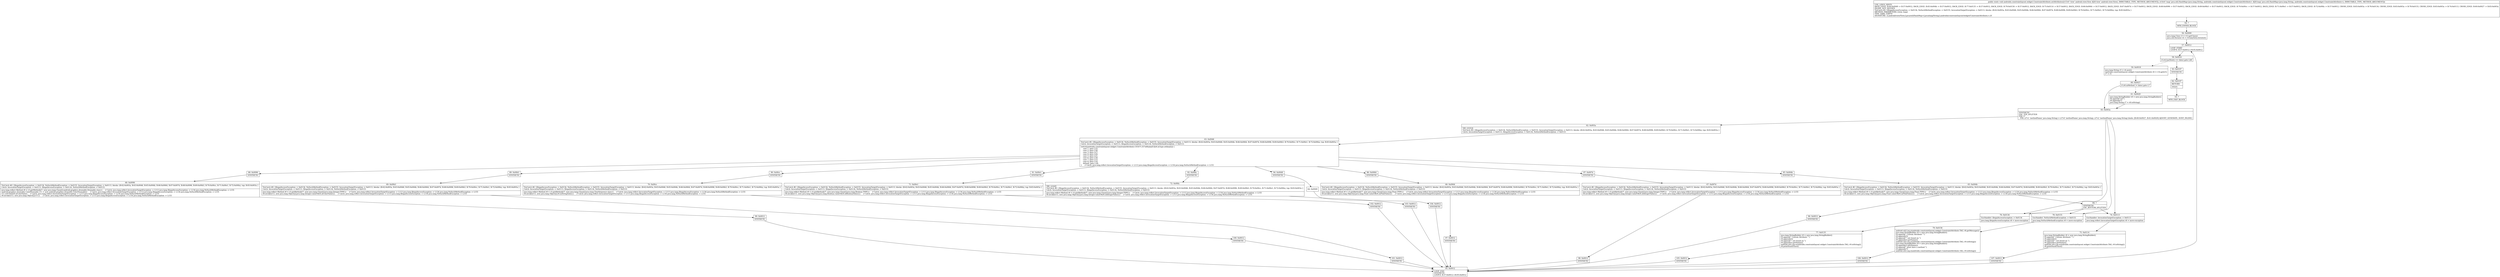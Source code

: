 digraph "CFG forandroidx.constraintlayout.widget.ConstraintAttribute.setAttributes(Landroid\/view\/View;Ljava\/util\/HashMap;)V" {
Node_54 [shape=record,label="{54\:\ ?|MTH_ENTER_BLOCK\l}"];
Node_56 [shape=record,label="{56\:\ 0x0000|java.lang.Class r3 = r13.getClass()\ljava.util.Iterator r4 = r14.keySet().iterator()\l}"];
Node_57 [shape=record,label="{57\:\ 0x0012|LOOP_START\lLOOP:0: B:57:0x0012\-\>B:95:0x0012\l}"];
Node_58 [shape=record,label="{58\:\ 0x0016|if (r4.hasNext() == false) goto L48\l}"];
Node_59 [shape=record,label="{59\:\ 0x0018|java.lang.String r5 = r4.next()\landroidx.constraintlayout.widget.ConstraintAttribute r6 = r14.get(r5)\lr7 = r5\l}"];
Node_60 [shape=record,label="{60\:\ 0x0027|if (r6.mMethod != false) goto L7\l}"];
Node_61 [shape=record,label="{61\:\ 0x0029|java.lang.StringBuilder r8 = new java.lang.StringBuilder()\lr8.append(\"set\")\lr8.append(r7)\ljava.lang.String r7 = r8.toString()\l}"];
Node_83 [shape=record,label="{83\:\ 0x003a|SYNTHETIC\lEXC_TOP_SPLITTER\lPHI: r7 \l  PHI: (r7v1 'methodName' java.lang.String) = (r7v0 'methodName' java.lang.String), (r7v2 'methodName' java.lang.String) binds: [B:60:0x0027, B:61:0x0029] A[DONT_GENERATE, DONT_INLINE]\l}"];
Node_62 [shape=record,label="{62\:\ 0x003a|TRY_ENTER\lTryCatch #2 \{IllegalAccessException \-\> 0x0134, NoSuchMethodException \-\> 0x0155, InvocationTargetException \-\> 0x0113, blocks: (B:62:0x003a, B:63:0x0046, B:65:0x004b, B:66:0x0064, B:67:0x007d, B:68:0x0096, B:69:0x00b3, B:70:0x00cc, B:71:0x00e1, B:72:0x00fa), top: B:83:0x003a \}\lCatch: InvocationTargetException \-\> 0x0113, IllegalAccessException \-\> 0x0134, NoSuchMethodException \-\> 0x0155\l}"];
Node_63 [shape=record,label="{63\:\ 0x0046|TryCatch #2 \{IllegalAccessException \-\> 0x0134, NoSuchMethodException \-\> 0x0155, InvocationTargetException \-\> 0x0113, blocks: (B:62:0x003a, B:63:0x0046, B:65:0x004b, B:66:0x0064, B:67:0x007d, B:68:0x0096, B:69:0x00b3, B:70:0x00cc, B:71:0x00e1, B:72:0x00fa), top: B:83:0x003a \}\lCatch: InvocationTargetException \-\> 0x0113, IllegalAccessException \-\> 0x0134, NoSuchMethodException \-\> 0x0155\l|switch(androidx.constraintlayout.widget.ConstraintAttribute.C01671.f57x66adad53[r6.mType.ordinal()]) \{\l    case 1: goto L33;\l    case 2: goto L30;\l    case 3: goto L27;\l    case 4: goto L24;\l    case 5: goto L21;\l    case 6: goto L18;\l    case 7: goto L15;\l    case 8: goto L10;\l    default: goto L36;\l\}     \/\/ Catch: java.lang.reflect.InvocationTargetException \-\> L113 java.lang.IllegalAccessException \-\> L134 java.lang.NoSuchMethodException \-\> L155\l}"];
Node_85 [shape=record,label="{85\:\ 0x004b|SYNTHETIC\l}"];
Node_65 [shape=record,label="{65\:\ 0x004b|TryCatch #2 \{IllegalAccessException \-\> 0x0134, NoSuchMethodException \-\> 0x0155, InvocationTargetException \-\> 0x0113, blocks: (B:62:0x003a, B:63:0x0046, B:65:0x004b, B:66:0x0064, B:67:0x007d, B:68:0x0096, B:69:0x00b3, B:70:0x00cc, B:71:0x00e1, B:72:0x00fa), top: B:83:0x003a \}\lCatch: InvocationTargetException \-\> 0x0113, IllegalAccessException \-\> 0x0134, NoSuchMethodException \-\> 0x0155\l|java.lang.reflect.Method r8 = r3.getMethod(r7, new java.lang.Class[]\{java.lang.Float.TYPE\})     \/\/ Catch: java.lang.reflect.InvocationTargetException \-\> L113 java.lang.IllegalAccessException \-\> L134 java.lang.NoSuchMethodException \-\> L155\lr8.invoke(r13, new java.lang.Object[]\{java.lang.Float.valueOf(r6.mFloatValue)\})     \/\/ Catch: java.lang.reflect.InvocationTargetException \-\> L113 java.lang.IllegalAccessException \-\> L134 java.lang.NoSuchMethodException \-\> L155\l}"];
Node_84 [shape=record,label="{84\:\ ?|SYNTHETIC\lEXC_BOTTOM_SPLITTER\l}"];
Node_96 [shape=record,label="{96\:\ 0x0012|SYNTHETIC\l}"];
Node_95 [shape=record,label="{95\:\ 0x0012|LOOP_END\lSYNTHETIC\lLOOP:0: B:57:0x0012\-\>B:95:0x0012\l}"];
Node_86 [shape=record,label="{86\:\ 0x0064|SYNTHETIC\l}"];
Node_66 [shape=record,label="{66\:\ 0x0064|TryCatch #2 \{IllegalAccessException \-\> 0x0134, NoSuchMethodException \-\> 0x0155, InvocationTargetException \-\> 0x0113, blocks: (B:62:0x003a, B:63:0x0046, B:65:0x004b, B:66:0x0064, B:67:0x007d, B:68:0x0096, B:69:0x00b3, B:70:0x00cc, B:71:0x00e1, B:72:0x00fa), top: B:83:0x003a \}\lCatch: InvocationTargetException \-\> 0x0113, IllegalAccessException \-\> 0x0134, NoSuchMethodException \-\> 0x0155\l|java.lang.reflect.Method r8 = r3.getMethod(r7, new java.lang.Class[]\{java.lang.Float.TYPE\})     \/\/ Catch: java.lang.reflect.InvocationTargetException \-\> L113 java.lang.IllegalAccessException \-\> L134 java.lang.NoSuchMethodException \-\> L155\lr8.invoke(r13, new java.lang.Object[]\{java.lang.Float.valueOf(r6.mFloatValue)\})     \/\/ Catch: java.lang.reflect.InvocationTargetException \-\> L113 java.lang.IllegalAccessException \-\> L134 java.lang.NoSuchMethodException \-\> L155\l}"];
Node_97 [shape=record,label="{97\:\ 0x0012|SYNTHETIC\l}"];
Node_87 [shape=record,label="{87\:\ 0x007d|SYNTHETIC\l}"];
Node_67 [shape=record,label="{67\:\ 0x007d|TryCatch #2 \{IllegalAccessException \-\> 0x0134, NoSuchMethodException \-\> 0x0155, InvocationTargetException \-\> 0x0113, blocks: (B:62:0x003a, B:63:0x0046, B:65:0x004b, B:66:0x0064, B:67:0x007d, B:68:0x0096, B:69:0x00b3, B:70:0x00cc, B:71:0x00e1, B:72:0x00fa), top: B:83:0x003a \}\lCatch: InvocationTargetException \-\> 0x0113, IllegalAccessException \-\> 0x0134, NoSuchMethodException \-\> 0x0155\l|java.lang.reflect.Method r8 = r3.getMethod(r7, new java.lang.Class[]\{java.lang.Integer.TYPE\})     \/\/ Catch: java.lang.reflect.InvocationTargetException \-\> L113 java.lang.IllegalAccessException \-\> L134 java.lang.NoSuchMethodException \-\> L155\lr8.invoke(r13, new java.lang.Object[]\{java.lang.Integer.valueOf(r6.mIntegerValue)\})     \/\/ Catch: java.lang.reflect.InvocationTargetException \-\> L113 java.lang.IllegalAccessException \-\> L134 java.lang.NoSuchMethodException \-\> L155\l}"];
Node_98 [shape=record,label="{98\:\ 0x0012|SYNTHETIC\l}"];
Node_88 [shape=record,label="{88\:\ 0x0096|SYNTHETIC\l}"];
Node_68 [shape=record,label="{68\:\ 0x0096|TryCatch #2 \{IllegalAccessException \-\> 0x0134, NoSuchMethodException \-\> 0x0155, InvocationTargetException \-\> 0x0113, blocks: (B:62:0x003a, B:63:0x0046, B:65:0x004b, B:66:0x0064, B:67:0x007d, B:68:0x0096, B:69:0x00b3, B:70:0x00cc, B:71:0x00e1, B:72:0x00fa), top: B:83:0x003a \}\lCatch: InvocationTargetException \-\> 0x0113, IllegalAccessException \-\> 0x0134, NoSuchMethodException \-\> 0x0155\l|java.lang.reflect.Method r8 = r3.getMethod(r7, new java.lang.Class[]\{android.graphics.drawable.Drawable.class\})     \/\/ Catch: java.lang.reflect.InvocationTargetException \-\> L113 java.lang.IllegalAccessException \-\> L134 java.lang.NoSuchMethodException \-\> L155\landroid.graphics.drawable.ColorDrawable r11 = new android.graphics.drawable.ColorDrawable()     \/\/ Catch: java.lang.reflect.InvocationTargetException \-\> L113 java.lang.IllegalAccessException \-\> L134 java.lang.NoSuchMethodException \-\> L155\lr11.setColor(r6.mColorValue)     \/\/ Catch: java.lang.reflect.InvocationTargetException \-\> L113 java.lang.IllegalAccessException \-\> L134 java.lang.NoSuchMethodException \-\> L155\lr8.invoke(r13, new java.lang.Object[]\{r11\})     \/\/ Catch: java.lang.reflect.InvocationTargetException \-\> L113 java.lang.IllegalAccessException \-\> L134 java.lang.NoSuchMethodException \-\> L155\l}"];
Node_99 [shape=record,label="{99\:\ 0x0012|SYNTHETIC\l}"];
Node_89 [shape=record,label="{89\:\ 0x00b3|SYNTHETIC\l}"];
Node_69 [shape=record,label="{69\:\ 0x00b3|TryCatch #2 \{IllegalAccessException \-\> 0x0134, NoSuchMethodException \-\> 0x0155, InvocationTargetException \-\> 0x0113, blocks: (B:62:0x003a, B:63:0x0046, B:65:0x004b, B:66:0x0064, B:67:0x007d, B:68:0x0096, B:69:0x00b3, B:70:0x00cc, B:71:0x00e1, B:72:0x00fa), top: B:83:0x003a \}\lCatch: InvocationTargetException \-\> 0x0113, IllegalAccessException \-\> 0x0134, NoSuchMethodException \-\> 0x0155\l|java.lang.reflect.Method r8 = r3.getMethod(r7, new java.lang.Class[]\{java.lang.Integer.TYPE\})     \/\/ Catch: java.lang.reflect.InvocationTargetException \-\> L113 java.lang.IllegalAccessException \-\> L134 java.lang.NoSuchMethodException \-\> L155\lr8.invoke(r13, new java.lang.Object[]\{java.lang.Integer.valueOf(r6.mColorValue)\})     \/\/ Catch: java.lang.reflect.InvocationTargetException \-\> L113 java.lang.IllegalAccessException \-\> L134 java.lang.NoSuchMethodException \-\> L155\l}"];
Node_100 [shape=record,label="{100\:\ 0x0012|SYNTHETIC\l}"];
Node_90 [shape=record,label="{90\:\ 0x00cc|SYNTHETIC\l}"];
Node_70 [shape=record,label="{70\:\ 0x00cc|TryCatch #2 \{IllegalAccessException \-\> 0x0134, NoSuchMethodException \-\> 0x0155, InvocationTargetException \-\> 0x0113, blocks: (B:62:0x003a, B:63:0x0046, B:65:0x004b, B:66:0x0064, B:67:0x007d, B:68:0x0096, B:69:0x00b3, B:70:0x00cc, B:71:0x00e1, B:72:0x00fa), top: B:83:0x003a \}\lCatch: InvocationTargetException \-\> 0x0113, IllegalAccessException \-\> 0x0134, NoSuchMethodException \-\> 0x0155\l|java.lang.reflect.Method r8 = r3.getMethod(r7, new java.lang.Class[]\{java.lang.CharSequence.class\})     \/\/ Catch: java.lang.reflect.InvocationTargetException \-\> L113 java.lang.IllegalAccessException \-\> L134 java.lang.NoSuchMethodException \-\> L155\lr8.invoke(r13, new java.lang.Object[]\{r6.mStringValue\})     \/\/ Catch: java.lang.reflect.InvocationTargetException \-\> L113 java.lang.IllegalAccessException \-\> L134 java.lang.NoSuchMethodException \-\> L155\l}"];
Node_101 [shape=record,label="{101\:\ 0x0012|SYNTHETIC\l}"];
Node_91 [shape=record,label="{91\:\ 0x00e1|SYNTHETIC\l}"];
Node_71 [shape=record,label="{71\:\ 0x00e1|TryCatch #2 \{IllegalAccessException \-\> 0x0134, NoSuchMethodException \-\> 0x0155, InvocationTargetException \-\> 0x0113, blocks: (B:62:0x003a, B:63:0x0046, B:65:0x004b, B:66:0x0064, B:67:0x007d, B:68:0x0096, B:69:0x00b3, B:70:0x00cc, B:71:0x00e1, B:72:0x00fa), top: B:83:0x003a \}\lCatch: InvocationTargetException \-\> 0x0113, IllegalAccessException \-\> 0x0134, NoSuchMethodException \-\> 0x0155\l|java.lang.reflect.Method r8 = r3.getMethod(r7, new java.lang.Class[]\{java.lang.Boolean.TYPE\})     \/\/ Catch: java.lang.reflect.InvocationTargetException \-\> L113 java.lang.IllegalAccessException \-\> L134 java.lang.NoSuchMethodException \-\> L155\lr8.invoke(r13, new java.lang.Object[]\{java.lang.Boolean.valueOf(r6.mBooleanValue)\})     \/\/ Catch: java.lang.reflect.InvocationTargetException \-\> L113 java.lang.IllegalAccessException \-\> L134 java.lang.NoSuchMethodException \-\> L155\l}"];
Node_102 [shape=record,label="{102\:\ 0x0012|SYNTHETIC\l}"];
Node_92 [shape=record,label="{92\:\ 0x00fa|SYNTHETIC\l}"];
Node_72 [shape=record,label="{72\:\ 0x00fa|TRY_LEAVE\lTryCatch #2 \{IllegalAccessException \-\> 0x0134, NoSuchMethodException \-\> 0x0155, InvocationTargetException \-\> 0x0113, blocks: (B:62:0x003a, B:63:0x0046, B:65:0x004b, B:66:0x0064, B:67:0x007d, B:68:0x0096, B:69:0x00b3, B:70:0x00cc, B:71:0x00e1, B:72:0x00fa), top: B:83:0x003a \}\lCatch: InvocationTargetException \-\> 0x0113, IllegalAccessException \-\> 0x0134, NoSuchMethodException \-\> 0x0155\l|java.lang.reflect.Method r8 = r3.getMethod(r7, new java.lang.Class[]\{java.lang.Integer.TYPE\})     \/\/ Catch: java.lang.reflect.InvocationTargetException \-\> L113 java.lang.IllegalAccessException \-\> L134 java.lang.NoSuchMethodException \-\> L155\lr8.invoke(r13, new java.lang.Object[]\{java.lang.Integer.valueOf(r6.mIntegerValue)\})     \/\/ Catch: java.lang.reflect.InvocationTargetException \-\> L113 java.lang.IllegalAccessException \-\> L134 java.lang.NoSuchMethodException \-\> L155\l}"];
Node_103 [shape=record,label="{103\:\ 0x0012|SYNTHETIC\l}"];
Node_94 [shape=record,label="{94\:\ 0x0049|SYNTHETIC\l}"];
Node_64 [shape=record,label="{64\:\ 0x0049}"];
Node_104 [shape=record,label="{104\:\ 0x0012|SYNTHETIC\l}"];
Node_76 [shape=record,label="{76\:\ 0x0134|ExcHandler: IllegalAccessException \-\> 0x0134\l|java.lang.IllegalAccessException r8 = move\-exception\l}"];
Node_77 [shape=record,label="{77\:\ 0x0135|java.lang.StringBuilder r9 = new java.lang.StringBuilder()\lr9.append(\" Custom Attribute \"\")\lr9.append(r5)\lr9.append(\"\" not found on \")\lr9.append(r3.getName())\landroid.util.Log.e(androidx.constraintlayout.widget.ConstraintAttribute.TAG, r9.toString())\lr8.printStackTrace()\l}"];
Node_105 [shape=record,label="{105\:\ 0x0012|SYNTHETIC\l}"];
Node_78 [shape=record,label="{78\:\ 0x0155|ExcHandler: NoSuchMethodException \-\> 0x0155\l|java.lang.NoSuchMethodException r8 = move\-exception\l}"];
Node_79 [shape=record,label="{79\:\ 0x0156|android.util.Log.e(androidx.constraintlayout.widget.ConstraintAttribute.TAG, r8.getMessage())\ljava.lang.StringBuilder r9 = new java.lang.StringBuilder()\lr9.append(\" Custom Attribute \"\")\lr9.append(r5)\lr9.append(\"\" not found on \")\lr9.append(r3.getName())\landroid.util.Log.e(androidx.constraintlayout.widget.ConstraintAttribute.TAG, r9.toString())\ljava.lang.StringBuilder r9 = new java.lang.StringBuilder()\lr9.append(r3.getName())\lr9.append(\" must have a method \")\lr9.append(r7)\landroid.util.Log.e(androidx.constraintlayout.widget.ConstraintAttribute.TAG, r9.toString())\l}"];
Node_106 [shape=record,label="{106\:\ 0x0012|SYNTHETIC\l}"];
Node_74 [shape=record,label="{74\:\ 0x0113|ExcHandler: InvocationTargetException \-\> 0x0113\l|java.lang.reflect.InvocationTargetException r8 = move\-exception\l}"];
Node_75 [shape=record,label="{75\:\ 0x0114|java.lang.StringBuilder r9 = new java.lang.StringBuilder()\lr9.append(\" Custom Attribute \"\")\lr9.append(r5)\lr9.append(\"\" not found on \")\lr9.append(r3.getName())\landroid.util.Log.e(androidx.constraintlayout.widget.ConstraintAttribute.TAG, r9.toString())\lr8.printStackTrace()\l}"];
Node_107 [shape=record,label="{107\:\ 0x0012|SYNTHETIC\l}"];
Node_93 [shape=record,label="{93\:\ 0x0197|SYNTHETIC\l}"];
Node_82 [shape=record,label="{82\:\ 0x0197|RETURN\l|return\l}"];
Node_55 [shape=record,label="{55\:\ ?|MTH_EXIT_BLOCK\l}"];
MethodNode[shape=record,label="{public static void androidx.constraintlayout.widget.ConstraintAttribute.setAttributes((r13v0 'view' android.view.View A[D('view' android.view.View), IMMUTABLE_TYPE, METHOD_ARGUMENT]), (r14v0 'map' java.util.HashMap\<java.lang.String, androidx.constraintlayout.widget.ConstraintAttribute\> A[D('map' java.util.HashMap\<java.lang.String, androidx.constraintlayout.widget.ConstraintAttribute\>), IMMUTABLE_TYPE, METHOD_ARGUMENT]))  | USE_LINES_HINTS\lBACK_EDGE: B:64:0x0049 \-\> B:57:0x0012, BACK_EDGE: B:65:0x004b \-\> B:57:0x0012, BACK_EDGE: B:77:0x0135 \-\> B:57:0x0012, BACK_EDGE: B:79:0x0156 \-\> B:57:0x0012, BACK_EDGE: B:75:0x0114 \-\> B:57:0x0012, BACK_EDGE: B:66:0x0064 \-\> B:57:0x0012, BACK_EDGE: B:67:0x007d \-\> B:57:0x0012, BACK_EDGE: B:68:0x0096 \-\> B:57:0x0012, BACK_EDGE: B:69:0x00b3 \-\> B:57:0x0012, BACK_EDGE: B:70:0x00cc \-\> B:57:0x0012, BACK_EDGE: B:71:0x00e1 \-\> B:57:0x0012, BACK_EDGE: B:72:0x00fa \-\> B:57:0x0012, CROSS_EDGE: B:83:0x003a \-\> B:76:0x0134, CROSS_EDGE: B:83:0x003a \-\> B:78:0x0155, CROSS_EDGE: B:83:0x003a \-\> B:74:0x0113, CROSS_EDGE: B:60:0x0027 \-\> B:83:0x003a\lINLINE_NOT_NEEDED\lTryCatch #2 \{IllegalAccessException \-\> 0x0134, NoSuchMethodException \-\> 0x0155, InvocationTargetException \-\> 0x0113, blocks: (B:62:0x003a, B:63:0x0046, B:65:0x004b, B:66:0x0064, B:67:0x007d, B:68:0x0096, B:69:0x00b3, B:70:0x00cc, B:71:0x00e1, B:72:0x00fa), top: B:83:0x003a \}\lMETHOD_PARAMETERS: [view, map]\lTYPE_VARS: EMPTY\lSIGNATURE: (Landroid\/view\/View;Ljava\/util\/HashMap\<Ljava\/lang\/String;Landroidx\/constraintlayout\/widget\/ConstraintAttribute;\>;)V\l}"];
MethodNode -> Node_54;Node_54 -> Node_56;
Node_56 -> Node_57;
Node_57 -> Node_58;
Node_58 -> Node_59[style=dashed];
Node_58 -> Node_93;
Node_59 -> Node_60;
Node_60 -> Node_61[style=dashed];
Node_60 -> Node_83;
Node_61 -> Node_83;
Node_83 -> Node_62;
Node_83 -> Node_76;
Node_83 -> Node_78;
Node_83 -> Node_74;
Node_62 -> Node_63;
Node_63 -> Node_85;
Node_63 -> Node_86;
Node_63 -> Node_87;
Node_63 -> Node_88;
Node_63 -> Node_89;
Node_63 -> Node_90;
Node_63 -> Node_91;
Node_63 -> Node_92;
Node_63 -> Node_94;
Node_85 -> Node_65;
Node_65 -> Node_84;
Node_65 -> Node_96;
Node_84 -> Node_76;
Node_84 -> Node_78;
Node_84 -> Node_74;
Node_96 -> Node_95;
Node_95 -> Node_57;
Node_86 -> Node_66;
Node_66 -> Node_97;
Node_97 -> Node_95;
Node_87 -> Node_67;
Node_67 -> Node_98;
Node_98 -> Node_95;
Node_88 -> Node_68;
Node_68 -> Node_99;
Node_99 -> Node_95;
Node_89 -> Node_69;
Node_69 -> Node_100;
Node_100 -> Node_95;
Node_90 -> Node_70;
Node_70 -> Node_101;
Node_101 -> Node_95;
Node_91 -> Node_71;
Node_71 -> Node_102;
Node_102 -> Node_95;
Node_92 -> Node_72;
Node_72 -> Node_103;
Node_103 -> Node_95;
Node_94 -> Node_64;
Node_64 -> Node_104;
Node_104 -> Node_95;
Node_76 -> Node_77;
Node_77 -> Node_105;
Node_105 -> Node_95;
Node_78 -> Node_79;
Node_79 -> Node_106;
Node_106 -> Node_95;
Node_74 -> Node_75;
Node_75 -> Node_107;
Node_107 -> Node_95;
Node_93 -> Node_82;
Node_82 -> Node_55;
}

